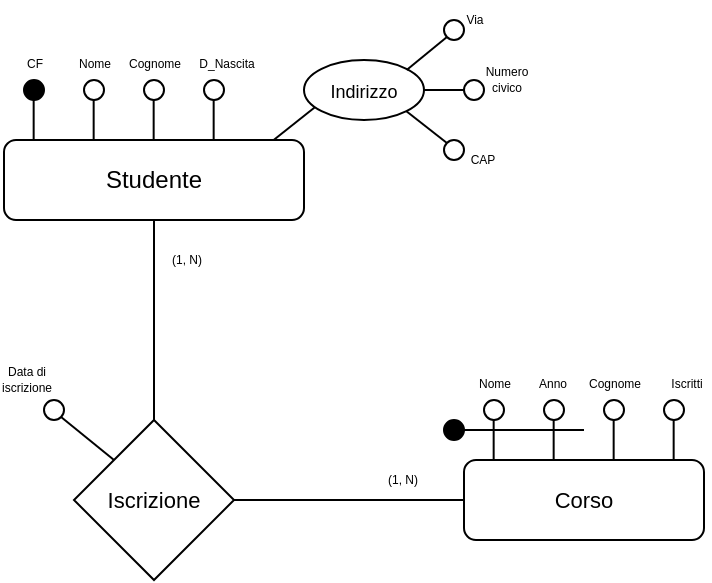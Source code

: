 <mxfile version="24.0.7" type="github">
  <diagram id="R2lEEEUBdFMjLlhIrx00" name="Page-1">
    <mxGraphModel dx="231" dy="120" grid="1" gridSize="10" guides="1" tooltips="1" connect="1" arrows="1" fold="1" page="1" pageScale="1" pageWidth="850" pageHeight="1100" math="0" shadow="0" extFonts="Permanent Marker^https://fonts.googleapis.com/css?family=Permanent+Marker">
      <root>
        <mxCell id="0" />
        <mxCell id="1" parent="0" />
        <mxCell id="xuNfcUM6ejQDCgjqAjZf-1" value="Studente" style="rounded=1;whiteSpace=wrap;html=1;" vertex="1" parent="1">
          <mxGeometry x="80" y="80" width="150" height="40" as="geometry" />
        </mxCell>
        <mxCell id="xuNfcUM6ejQDCgjqAjZf-2" value="" style="endArrow=none;html=1;rounded=0;" edge="1" parent="1">
          <mxGeometry width="50" height="50" relative="1" as="geometry">
            <mxPoint x="94.83" y="80" as="sourcePoint" />
            <mxPoint x="94.83" y="60" as="targetPoint" />
          </mxGeometry>
        </mxCell>
        <mxCell id="xuNfcUM6ejQDCgjqAjZf-3" value="" style="endArrow=none;html=1;rounded=0;" edge="1" parent="1">
          <mxGeometry width="50" height="50" relative="1" as="geometry">
            <mxPoint x="124.83" y="80" as="sourcePoint" />
            <mxPoint x="124.83" y="60" as="targetPoint" />
          </mxGeometry>
        </mxCell>
        <mxCell id="xuNfcUM6ejQDCgjqAjZf-4" value="" style="endArrow=none;html=1;rounded=0;" edge="1" parent="1">
          <mxGeometry width="50" height="50" relative="1" as="geometry">
            <mxPoint x="154.83" y="80" as="sourcePoint" />
            <mxPoint x="154.83" y="60" as="targetPoint" />
          </mxGeometry>
        </mxCell>
        <mxCell id="xuNfcUM6ejQDCgjqAjZf-5" value="" style="endArrow=none;html=1;rounded=0;" edge="1" parent="1">
          <mxGeometry width="50" height="50" relative="1" as="geometry">
            <mxPoint x="184.83" y="80" as="sourcePoint" />
            <mxPoint x="184.83" y="60" as="targetPoint" />
          </mxGeometry>
        </mxCell>
        <mxCell id="xuNfcUM6ejQDCgjqAjZf-6" value="" style="endArrow=none;html=1;rounded=0;" edge="1" parent="1">
          <mxGeometry width="50" height="50" relative="1" as="geometry">
            <mxPoint x="214.83" y="80" as="sourcePoint" />
            <mxPoint x="240" y="60" as="targetPoint" />
          </mxGeometry>
        </mxCell>
        <mxCell id="xuNfcUM6ejQDCgjqAjZf-7" value="" style="ellipse;whiteSpace=wrap;html=1;aspect=fixed;labelBackgroundColor=#FFFF66;gradientColor=none;gradientDirection=north;fillColor=#000000;" vertex="1" parent="1">
          <mxGeometry x="90" y="50" width="10" height="10" as="geometry" />
        </mxCell>
        <mxCell id="xuNfcUM6ejQDCgjqAjZf-8" value="" style="ellipse;whiteSpace=wrap;html=1;aspect=fixed;" vertex="1" parent="1">
          <mxGeometry x="120" y="50" width="10" height="10" as="geometry" />
        </mxCell>
        <mxCell id="xuNfcUM6ejQDCgjqAjZf-9" value="" style="ellipse;whiteSpace=wrap;html=1;aspect=fixed;" vertex="1" parent="1">
          <mxGeometry x="150" y="50" width="10" height="10" as="geometry" />
        </mxCell>
        <mxCell id="xuNfcUM6ejQDCgjqAjZf-10" value="" style="ellipse;whiteSpace=wrap;html=1;aspect=fixed;" vertex="1" parent="1">
          <mxGeometry x="180" y="50" width="10" height="10" as="geometry" />
        </mxCell>
        <mxCell id="xuNfcUM6ejQDCgjqAjZf-13" value="&lt;font style=&quot;font-size: 6px;&quot;&gt;CF&lt;/font&gt;" style="text;html=1;align=center;verticalAlign=middle;resizable=0;points=[];autosize=1;strokeColor=none;fillColor=none;" vertex="1" parent="1">
          <mxGeometry x="80" y="25" width="30" height="30" as="geometry" />
        </mxCell>
        <mxCell id="xuNfcUM6ejQDCgjqAjZf-14" value="&lt;font style=&quot;font-size: 6px;&quot;&gt;Nome&lt;/font&gt;" style="text;html=1;align=center;verticalAlign=middle;whiteSpace=wrap;rounded=0;perimeterSpacing=1;" vertex="1" parent="1">
          <mxGeometry x="113.75" y="30" width="22.5" height="20" as="geometry" />
        </mxCell>
        <mxCell id="xuNfcUM6ejQDCgjqAjZf-15" value="&lt;font style=&quot;font-size: 6px;&quot;&gt;Cognome&lt;/font&gt;" style="text;html=1;align=center;verticalAlign=middle;whiteSpace=wrap;rounded=0;perimeterSpacing=1;" vertex="1" parent="1">
          <mxGeometry x="143.75" y="30" width="22.5" height="20" as="geometry" />
        </mxCell>
        <mxCell id="xuNfcUM6ejQDCgjqAjZf-16" value="&lt;font style=&quot;font-size: 6px;&quot;&gt;D_Nascita&lt;/font&gt;" style="text;html=1;align=center;verticalAlign=middle;whiteSpace=wrap;rounded=0;perimeterSpacing=1;" vertex="1" parent="1">
          <mxGeometry x="180" y="30" width="22.5" height="20" as="geometry" />
        </mxCell>
        <mxCell id="xuNfcUM6ejQDCgjqAjZf-17" value="Via" style="text;html=1;align=center;verticalAlign=middle;whiteSpace=wrap;rounded=0;perimeterSpacing=1;fontSize=6;" vertex="1" parent="1">
          <mxGeometry x="303.75" y="10" width="22.5" height="20" as="geometry" />
        </mxCell>
        <mxCell id="xuNfcUM6ejQDCgjqAjZf-18" value="&lt;font style=&quot;font-size: 9px;&quot;&gt;Indirizzo&lt;/font&gt;" style="ellipse;whiteSpace=wrap;html=1;" vertex="1" parent="1">
          <mxGeometry x="230" y="40" width="60" height="30" as="geometry" />
        </mxCell>
        <mxCell id="xuNfcUM6ejQDCgjqAjZf-19" value="" style="endArrow=none;html=1;rounded=0;entryX=0;entryY=1;entryDx=0;entryDy=0;" edge="1" parent="1" target="xuNfcUM6ejQDCgjqAjZf-20">
          <mxGeometry width="50" height="50" relative="1" as="geometry">
            <mxPoint x="281.33" y="45" as="sourcePoint" />
            <mxPoint x="300.0" y="24.33" as="targetPoint" />
          </mxGeometry>
        </mxCell>
        <mxCell id="xuNfcUM6ejQDCgjqAjZf-20" value="" style="ellipse;whiteSpace=wrap;html=1;aspect=fixed;" vertex="1" parent="1">
          <mxGeometry x="300" y="20" width="10" height="10" as="geometry" />
        </mxCell>
        <mxCell id="xuNfcUM6ejQDCgjqAjZf-21" value="" style="ellipse;whiteSpace=wrap;html=1;aspect=fixed;" vertex="1" parent="1">
          <mxGeometry x="300" y="80" width="10" height="10" as="geometry" />
        </mxCell>
        <mxCell id="xuNfcUM6ejQDCgjqAjZf-22" value="" style="ellipse;whiteSpace=wrap;html=1;aspect=fixed;" vertex="1" parent="1">
          <mxGeometry x="310" y="50" width="10" height="10" as="geometry" />
        </mxCell>
        <mxCell id="xuNfcUM6ejQDCgjqAjZf-24" value="" style="endArrow=none;html=1;rounded=0;entryX=0;entryY=0.5;entryDx=0;entryDy=0;exitX=1;exitY=0.5;exitDx=0;exitDy=0;" edge="1" parent="1" source="xuNfcUM6ejQDCgjqAjZf-18" target="xuNfcUM6ejQDCgjqAjZf-22">
          <mxGeometry width="50" height="50" relative="1" as="geometry">
            <mxPoint x="260" y="100" as="sourcePoint" />
            <mxPoint x="310" y="50" as="targetPoint" />
          </mxGeometry>
        </mxCell>
        <mxCell id="xuNfcUM6ejQDCgjqAjZf-25" value="" style="endArrow=none;html=1;rounded=0;strokeColor=default;align=center;verticalAlign=middle;fontFamily=Helvetica;fontSize=11;fontColor=default;labelBackgroundColor=default;entryX=0;entryY=0;entryDx=0;entryDy=0;exitX=1;exitY=1;exitDx=0;exitDy=0;" edge="1" parent="1" source="xuNfcUM6ejQDCgjqAjZf-18" target="xuNfcUM6ejQDCgjqAjZf-21">
          <mxGeometry width="50" height="50" relative="1" as="geometry">
            <mxPoint x="220" y="140" as="sourcePoint" />
            <mxPoint x="270" y="90" as="targetPoint" />
          </mxGeometry>
        </mxCell>
        <mxCell id="xuNfcUM6ejQDCgjqAjZf-26" value="Numero civico" style="text;html=1;align=center;verticalAlign=middle;whiteSpace=wrap;rounded=0;perimeterSpacing=1;fontSize=6;" vertex="1" parent="1">
          <mxGeometry x="320" y="40" width="22.5" height="20" as="geometry" />
        </mxCell>
        <mxCell id="xuNfcUM6ejQDCgjqAjZf-27" value="CAP" style="text;html=1;align=center;verticalAlign=middle;whiteSpace=wrap;rounded=0;perimeterSpacing=1;fontSize=6;" vertex="1" parent="1">
          <mxGeometry x="307.5" y="80" width="22.5" height="20" as="geometry" />
        </mxCell>
        <mxCell id="xuNfcUM6ejQDCgjqAjZf-28" value="Iscrizione" style="rhombus;whiteSpace=wrap;html=1;fontFamily=Helvetica;fontSize=11;fontColor=default;labelBackgroundColor=default;" vertex="1" parent="1">
          <mxGeometry x="115" y="220" width="80" height="80" as="geometry" />
        </mxCell>
        <mxCell id="xuNfcUM6ejQDCgjqAjZf-29" value="Corso" style="rounded=1;whiteSpace=wrap;html=1;fontFamily=Helvetica;fontSize=11;fontColor=default;labelBackgroundColor=default;" vertex="1" parent="1">
          <mxGeometry x="310" y="240" width="120" height="40" as="geometry" />
        </mxCell>
        <mxCell id="xuNfcUM6ejQDCgjqAjZf-30" value="" style="endArrow=none;html=1;rounded=0;strokeColor=default;align=center;verticalAlign=middle;fontFamily=Helvetica;fontSize=11;fontColor=default;labelBackgroundColor=default;entryX=0;entryY=0;entryDx=0;entryDy=0;exitX=1;exitY=1;exitDx=0;exitDy=0;" edge="1" parent="1" source="xuNfcUM6ejQDCgjqAjZf-31" target="xuNfcUM6ejQDCgjqAjZf-28">
          <mxGeometry width="50" height="50" relative="1" as="geometry">
            <mxPoint x="110" y="220" as="sourcePoint" />
            <mxPoint x="113.75" y="210" as="targetPoint" />
          </mxGeometry>
        </mxCell>
        <mxCell id="xuNfcUM6ejQDCgjqAjZf-31" value="" style="ellipse;whiteSpace=wrap;html=1;aspect=fixed;fontFamily=Helvetica;fontSize=11;fontColor=default;labelBackgroundColor=default;" vertex="1" parent="1">
          <mxGeometry x="100" y="210" width="10" height="10" as="geometry" />
        </mxCell>
        <mxCell id="xuNfcUM6ejQDCgjqAjZf-33" value="Data di iscrizione" style="text;html=1;align=center;verticalAlign=middle;whiteSpace=wrap;rounded=0;perimeterSpacing=1;fontSize=6;" vertex="1" parent="1">
          <mxGeometry x="80" y="190" width="22.5" height="20" as="geometry" />
        </mxCell>
        <mxCell id="xuNfcUM6ejQDCgjqAjZf-35" value="" style="endArrow=none;html=1;rounded=0;strokeColor=default;align=center;verticalAlign=middle;fontFamily=Helvetica;fontSize=11;fontColor=default;labelBackgroundColor=default;exitX=0.5;exitY=0;exitDx=0;exitDy=0;entryX=0.5;entryY=1;entryDx=0;entryDy=0;" edge="1" parent="1" source="xuNfcUM6ejQDCgjqAjZf-28" target="xuNfcUM6ejQDCgjqAjZf-1">
          <mxGeometry width="50" height="50" relative="1" as="geometry">
            <mxPoint x="152.5" y="220" as="sourcePoint" />
            <mxPoint x="202.5" y="170" as="targetPoint" />
          </mxGeometry>
        </mxCell>
        <mxCell id="xuNfcUM6ejQDCgjqAjZf-36" value="" style="endArrow=none;html=1;rounded=0;strokeColor=default;align=center;verticalAlign=middle;fontFamily=Helvetica;fontSize=11;fontColor=default;labelBackgroundColor=default;exitX=1;exitY=0.5;exitDx=0;exitDy=0;entryX=0;entryY=0.5;entryDx=0;entryDy=0;" edge="1" parent="1" source="xuNfcUM6ejQDCgjqAjZf-28" target="xuNfcUM6ejQDCgjqAjZf-29">
          <mxGeometry width="50" height="50" relative="1" as="geometry">
            <mxPoint x="280" y="200" as="sourcePoint" />
            <mxPoint x="330" y="150" as="targetPoint" />
          </mxGeometry>
        </mxCell>
        <mxCell id="xuNfcUM6ejQDCgjqAjZf-38" value="(1, N)" style="text;html=1;align=center;verticalAlign=middle;whiteSpace=wrap;rounded=0;perimeterSpacing=1;fontSize=6;" vertex="1" parent="1">
          <mxGeometry x="160" y="130" width="22.5" height="20" as="geometry" />
        </mxCell>
        <mxCell id="xuNfcUM6ejQDCgjqAjZf-40" value="(1, N)" style="text;html=1;align=center;verticalAlign=middle;whiteSpace=wrap;rounded=0;perimeterSpacing=1;fontSize=6;" vertex="1" parent="1">
          <mxGeometry x="267.5" y="240" width="22.5" height="20" as="geometry" />
        </mxCell>
        <mxCell id="xuNfcUM6ejQDCgjqAjZf-42" value="" style="endArrow=none;html=1;rounded=0;" edge="1" parent="1">
          <mxGeometry width="50" height="50" relative="1" as="geometry">
            <mxPoint x="324.83" y="240" as="sourcePoint" />
            <mxPoint x="324.83" y="220" as="targetPoint" />
          </mxGeometry>
        </mxCell>
        <mxCell id="xuNfcUM6ejQDCgjqAjZf-43" value="" style="endArrow=none;html=1;rounded=0;" edge="1" parent="1">
          <mxGeometry width="50" height="50" relative="1" as="geometry">
            <mxPoint x="354.83" y="240" as="sourcePoint" />
            <mxPoint x="354.83" y="220" as="targetPoint" />
          </mxGeometry>
        </mxCell>
        <mxCell id="xuNfcUM6ejQDCgjqAjZf-44" value="" style="endArrow=none;html=1;rounded=0;" edge="1" parent="1">
          <mxGeometry width="50" height="50" relative="1" as="geometry">
            <mxPoint x="384.83" y="240" as="sourcePoint" />
            <mxPoint x="384.83" y="220" as="targetPoint" />
          </mxGeometry>
        </mxCell>
        <mxCell id="xuNfcUM6ejQDCgjqAjZf-45" value="" style="endArrow=none;html=1;rounded=0;" edge="1" parent="1">
          <mxGeometry width="50" height="50" relative="1" as="geometry">
            <mxPoint x="414.83" y="240" as="sourcePoint" />
            <mxPoint x="414.83" y="220" as="targetPoint" />
          </mxGeometry>
        </mxCell>
        <mxCell id="xuNfcUM6ejQDCgjqAjZf-46" value="" style="ellipse;whiteSpace=wrap;html=1;aspect=fixed;" vertex="1" parent="1">
          <mxGeometry x="320" y="210" width="10" height="10" as="geometry" />
        </mxCell>
        <mxCell id="xuNfcUM6ejQDCgjqAjZf-47" value="" style="ellipse;whiteSpace=wrap;html=1;aspect=fixed;" vertex="1" parent="1">
          <mxGeometry x="350" y="210" width="10" height="10" as="geometry" />
        </mxCell>
        <mxCell id="xuNfcUM6ejQDCgjqAjZf-48" value="" style="ellipse;whiteSpace=wrap;html=1;aspect=fixed;" vertex="1" parent="1">
          <mxGeometry x="380" y="210" width="10" height="10" as="geometry" />
        </mxCell>
        <mxCell id="xuNfcUM6ejQDCgjqAjZf-49" value="" style="ellipse;whiteSpace=wrap;html=1;aspect=fixed;" vertex="1" parent="1">
          <mxGeometry x="410" y="210" width="10" height="10" as="geometry" />
        </mxCell>
        <mxCell id="xuNfcUM6ejQDCgjqAjZf-50" value="&lt;font style=&quot;font-size: 6px;&quot;&gt;Anno&lt;/font&gt;" style="text;html=1;align=center;verticalAlign=middle;resizable=0;points=[];autosize=1;strokeColor=none;fillColor=none;" vertex="1" parent="1">
          <mxGeometry x="333.75" y="185" width="40" height="30" as="geometry" />
        </mxCell>
        <mxCell id="xuNfcUM6ejQDCgjqAjZf-51" value="&lt;font style=&quot;font-size: 6px;&quot;&gt;Nome&lt;/font&gt;" style="text;html=1;align=center;verticalAlign=middle;whiteSpace=wrap;rounded=0;perimeterSpacing=1;" vertex="1" parent="1">
          <mxGeometry x="313.75" y="190" width="22.5" height="20" as="geometry" />
        </mxCell>
        <mxCell id="xuNfcUM6ejQDCgjqAjZf-52" value="&lt;font style=&quot;font-size: 6px;&quot;&gt;Cognome&lt;/font&gt;" style="text;html=1;align=center;verticalAlign=middle;whiteSpace=wrap;rounded=0;perimeterSpacing=1;" vertex="1" parent="1">
          <mxGeometry x="373.75" y="190" width="22.5" height="20" as="geometry" />
        </mxCell>
        <mxCell id="xuNfcUM6ejQDCgjqAjZf-53" value="&lt;font style=&quot;font-size: 6px;&quot;&gt;Iscritti&lt;/font&gt;" style="text;html=1;align=center;verticalAlign=middle;whiteSpace=wrap;rounded=0;perimeterSpacing=1;" vertex="1" parent="1">
          <mxGeometry x="410" y="190" width="22.5" height="20" as="geometry" />
        </mxCell>
        <mxCell id="xuNfcUM6ejQDCgjqAjZf-55" value="" style="endArrow=none;html=1;rounded=0;strokeColor=default;align=center;verticalAlign=middle;fontFamily=Helvetica;fontSize=11;fontColor=default;labelBackgroundColor=default;exitX=1;exitY=0.5;exitDx=0;exitDy=0;" edge="1" parent="1" source="xuNfcUM6ejQDCgjqAjZf-56">
          <mxGeometry width="50" height="50" relative="1" as="geometry">
            <mxPoint x="310" y="230" as="sourcePoint" />
            <mxPoint x="370" y="225" as="targetPoint" />
          </mxGeometry>
        </mxCell>
        <mxCell id="xuNfcUM6ejQDCgjqAjZf-56" value="" style="ellipse;whiteSpace=wrap;html=1;fontFamily=Helvetica;fontSize=11;fontColor=default;labelBackgroundColor=default;fillColor=#000000;" vertex="1" parent="1">
          <mxGeometry x="300" y="220" width="10" height="10" as="geometry" />
        </mxCell>
      </root>
    </mxGraphModel>
  </diagram>
</mxfile>

